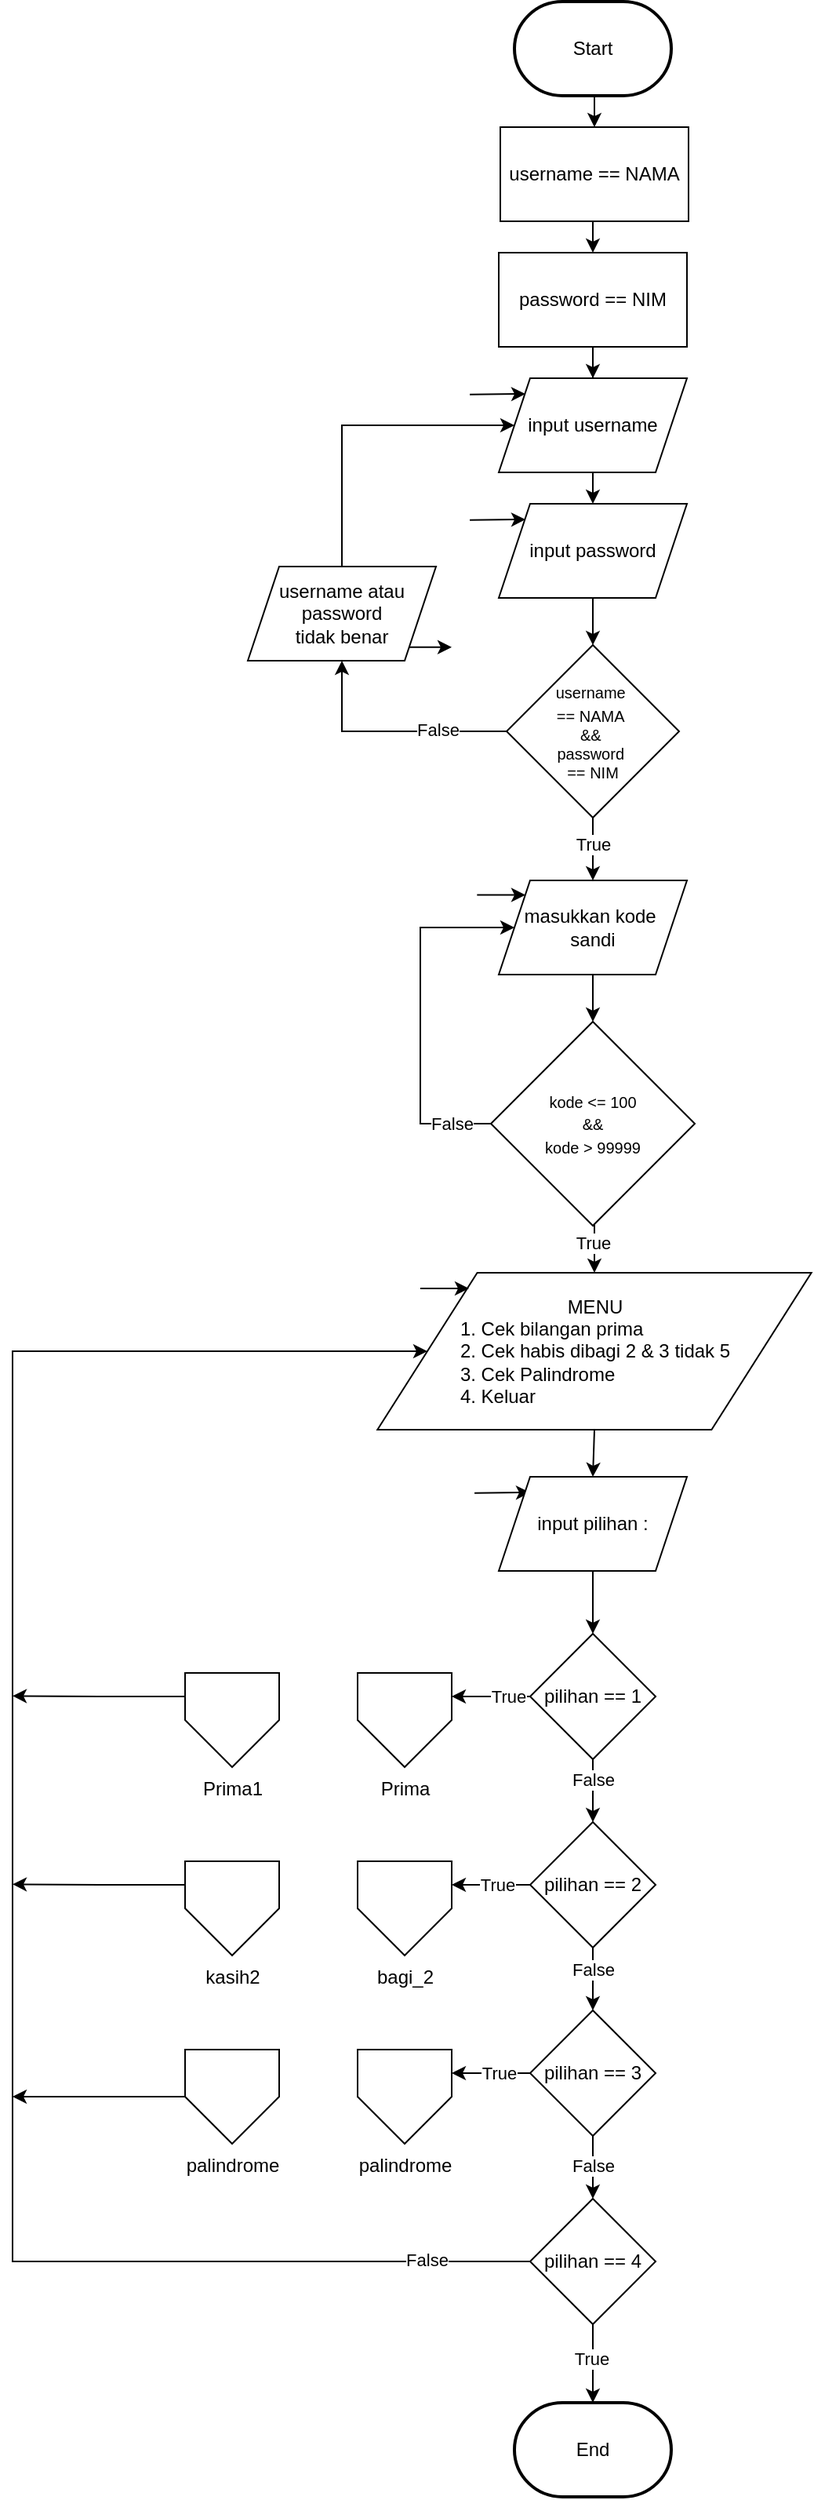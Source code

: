 <mxfile version="26.1.0" pages="4">
  <diagram name="Main" id="cY8B4E4LFyX0teHlb0y6">
    <mxGraphModel dx="3880" dy="811" grid="1" gridSize="10" guides="1" tooltips="1" connect="1" arrows="1" fold="1" page="1" pageScale="1" pageWidth="2000" pageHeight="2000" math="0" shadow="0">
      <root>
        <mxCell id="0" />
        <mxCell id="1" parent="0" />
        <mxCell id="xaEnBVEJQaKItcZt-NJd-5" style="edgeStyle=orthogonalEdgeStyle;rounded=0;orthogonalLoop=1;jettySize=auto;html=1;exitX=0.5;exitY=1;exitDx=0;exitDy=0;exitPerimeter=0;entryX=0.5;entryY=0;entryDx=0;entryDy=0;" parent="1" source="xaEnBVEJQaKItcZt-NJd-1" target="xaEnBVEJQaKItcZt-NJd-3" edge="1">
          <mxGeometry relative="1" as="geometry" />
        </mxCell>
        <mxCell id="xaEnBVEJQaKItcZt-NJd-1" value="Start" style="strokeWidth=2;html=1;shape=mxgraph.flowchart.terminator;whiteSpace=wrap;" parent="1" vertex="1">
          <mxGeometry x="210" y="40" width="100" height="60" as="geometry" />
        </mxCell>
        <mxCell id="xaEnBVEJQaKItcZt-NJd-9" style="edgeStyle=orthogonalEdgeStyle;rounded=0;orthogonalLoop=1;jettySize=auto;html=1;exitX=0.5;exitY=1;exitDx=0;exitDy=0;entryX=0.5;entryY=0;entryDx=0;entryDy=0;" parent="1" source="xaEnBVEJQaKItcZt-NJd-2" target="xaEnBVEJQaKItcZt-NJd-8" edge="1">
          <mxGeometry relative="1" as="geometry" />
        </mxCell>
        <mxCell id="xaEnBVEJQaKItcZt-NJd-2" value="input username" style="shape=parallelogram;perimeter=parallelogramPerimeter;whiteSpace=wrap;html=1;fixedSize=1;" parent="1" vertex="1">
          <mxGeometry x="200" y="280" width="120" height="60" as="geometry" />
        </mxCell>
        <mxCell id="xaEnBVEJQaKItcZt-NJd-6" style="edgeStyle=orthogonalEdgeStyle;rounded=0;orthogonalLoop=1;jettySize=auto;html=1;exitX=0.5;exitY=1;exitDx=0;exitDy=0;entryX=0.5;entryY=0;entryDx=0;entryDy=0;" parent="1" source="xaEnBVEJQaKItcZt-NJd-3" target="xaEnBVEJQaKItcZt-NJd-4" edge="1">
          <mxGeometry relative="1" as="geometry" />
        </mxCell>
        <mxCell id="xaEnBVEJQaKItcZt-NJd-3" value="username == NAMA" style="rounded=0;whiteSpace=wrap;html=1;" parent="1" vertex="1">
          <mxGeometry x="201" y="120" width="120" height="60" as="geometry" />
        </mxCell>
        <mxCell id="xaEnBVEJQaKItcZt-NJd-7" style="edgeStyle=orthogonalEdgeStyle;rounded=0;orthogonalLoop=1;jettySize=auto;html=1;entryX=0.5;entryY=0;entryDx=0;entryDy=0;" parent="1" source="xaEnBVEJQaKItcZt-NJd-4" target="xaEnBVEJQaKItcZt-NJd-2" edge="1">
          <mxGeometry relative="1" as="geometry" />
        </mxCell>
        <mxCell id="xaEnBVEJQaKItcZt-NJd-4" value="&lt;div&gt;password == NIM&lt;/div&gt;" style="rounded=0;whiteSpace=wrap;html=1;" parent="1" vertex="1">
          <mxGeometry x="200" y="200" width="120" height="60" as="geometry" />
        </mxCell>
        <mxCell id="xaEnBVEJQaKItcZt-NJd-15" style="edgeStyle=orthogonalEdgeStyle;rounded=0;orthogonalLoop=1;jettySize=auto;html=1;exitX=0.5;exitY=1;exitDx=0;exitDy=0;entryX=0.5;entryY=0;entryDx=0;entryDy=0;" parent="1" source="xaEnBVEJQaKItcZt-NJd-8" target="xaEnBVEJQaKItcZt-NJd-14" edge="1">
          <mxGeometry relative="1" as="geometry" />
        </mxCell>
        <mxCell id="xaEnBVEJQaKItcZt-NJd-8" value="input password" style="shape=parallelogram;perimeter=parallelogramPerimeter;whiteSpace=wrap;html=1;fixedSize=1;" parent="1" vertex="1">
          <mxGeometry x="200" y="360" width="120" height="60" as="geometry" />
        </mxCell>
        <mxCell id="xaEnBVEJQaKItcZt-NJd-10" value="" style="endArrow=classic;html=1;rounded=0;entryX=0;entryY=0.75;entryDx=0;entryDy=0;" parent="1" edge="1">
          <mxGeometry width="50" height="50" relative="1" as="geometry">
            <mxPoint x="181.54" y="290.36" as="sourcePoint" />
            <mxPoint x="216.995" y="289.996" as="targetPoint" />
          </mxGeometry>
        </mxCell>
        <mxCell id="xaEnBVEJQaKItcZt-NJd-13" value="" style="endArrow=classic;html=1;rounded=0;entryX=0;entryY=0.75;entryDx=0;entryDy=0;" parent="1" edge="1">
          <mxGeometry width="50" height="50" relative="1" as="geometry">
            <mxPoint x="181.54" y="370.36" as="sourcePoint" />
            <mxPoint x="216.995" y="369.996" as="targetPoint" />
          </mxGeometry>
        </mxCell>
        <mxCell id="xaEnBVEJQaKItcZt-NJd-21" style="edgeStyle=orthogonalEdgeStyle;rounded=0;orthogonalLoop=1;jettySize=auto;html=1;exitX=0;exitY=0.5;exitDx=0;exitDy=0;entryX=0.5;entryY=1;entryDx=0;entryDy=0;" parent="1" source="xaEnBVEJQaKItcZt-NJd-14" target="xaEnBVEJQaKItcZt-NJd-17" edge="1">
          <mxGeometry relative="1" as="geometry" />
        </mxCell>
        <mxCell id="xaEnBVEJQaKItcZt-NJd-23" value="False" style="edgeLabel;html=1;align=center;verticalAlign=middle;resizable=0;points=[];" parent="xaEnBVEJQaKItcZt-NJd-21" vertex="1" connectable="0">
          <mxGeometry x="-0.413" y="-1" relative="1" as="geometry">
            <mxPoint as="offset" />
          </mxGeometry>
        </mxCell>
        <mxCell id="xaEnBVEJQaKItcZt-NJd-30" style="edgeStyle=orthogonalEdgeStyle;rounded=0;orthogonalLoop=1;jettySize=auto;html=1;exitX=0.5;exitY=1;exitDx=0;exitDy=0;entryX=0.5;entryY=0;entryDx=0;entryDy=0;" parent="1" source="xaEnBVEJQaKItcZt-NJd-14" target="xaEnBVEJQaKItcZt-NJd-26" edge="1">
          <mxGeometry relative="1" as="geometry" />
        </mxCell>
        <mxCell id="xaEnBVEJQaKItcZt-NJd-32" value="True" style="edgeLabel;html=1;align=center;verticalAlign=middle;resizable=0;points=[];" parent="xaEnBVEJQaKItcZt-NJd-30" vertex="1" connectable="0">
          <mxGeometry x="-0.169" relative="1" as="geometry">
            <mxPoint as="offset" />
          </mxGeometry>
        </mxCell>
        <mxCell id="xaEnBVEJQaKItcZt-NJd-14" value="&lt;font style=&quot;font-size: 10px;&quot;&gt;username&amp;nbsp;&lt;/font&gt;&lt;div&gt;&lt;font style=&quot;font-size: 10px;&quot;&gt;==&amp;nbsp;&lt;/font&gt;&lt;span style=&quot;font-size: 10px; background-color: initial;&quot;&gt;NAMA&amp;nbsp;&lt;/span&gt;&lt;div style=&quot;font-size: 10px;&quot;&gt;&lt;font style=&quot;font-size: 10px;&quot;&gt;&amp;amp;&amp;amp;&amp;nbsp;&lt;/font&gt;&lt;/div&gt;&lt;div style=&quot;font-size: 10px;&quot;&gt;&lt;font style=&quot;font-size: 10px;&quot;&gt;password&amp;nbsp;&lt;/font&gt;&lt;/div&gt;&lt;div style=&quot;font-size: 10px;&quot;&gt;&lt;font style=&quot;font-size: 10px;&quot;&gt;==&amp;nbsp;&lt;/font&gt;&lt;span style=&quot;background-color: initial;&quot;&gt;NIM&lt;/span&gt;&lt;/div&gt;&lt;/div&gt;" style="rhombus;whiteSpace=wrap;html=1;" parent="1" vertex="1">
          <mxGeometry x="205" y="450" width="110" height="110" as="geometry" />
        </mxCell>
        <mxCell id="xaEnBVEJQaKItcZt-NJd-20" style="edgeStyle=orthogonalEdgeStyle;rounded=0;orthogonalLoop=1;jettySize=auto;html=1;exitX=0.5;exitY=0;exitDx=0;exitDy=0;" parent="1" source="xaEnBVEJQaKItcZt-NJd-17" target="xaEnBVEJQaKItcZt-NJd-2" edge="1">
          <mxGeometry relative="1" as="geometry">
            <Array as="points">
              <mxPoint x="100" y="310" />
            </Array>
          </mxGeometry>
        </mxCell>
        <mxCell id="xaEnBVEJQaKItcZt-NJd-22" style="edgeStyle=orthogonalEdgeStyle;rounded=0;orthogonalLoop=1;jettySize=auto;html=1;exitX=1;exitY=1;exitDx=0;exitDy=0;" parent="1" source="xaEnBVEJQaKItcZt-NJd-17" edge="1">
          <mxGeometry relative="1" as="geometry">
            <mxPoint x="170" y="451.333" as="targetPoint" />
          </mxGeometry>
        </mxCell>
        <mxCell id="xaEnBVEJQaKItcZt-NJd-17" value="username atau&lt;div&gt;password&lt;/div&gt;&lt;div&gt;tidak benar&lt;/div&gt;" style="shape=parallelogram;perimeter=parallelogramPerimeter;whiteSpace=wrap;html=1;fixedSize=1;" parent="1" vertex="1">
          <mxGeometry x="40" y="400" width="120" height="60" as="geometry" />
        </mxCell>
        <mxCell id="xaEnBVEJQaKItcZt-NJd-31" style="edgeStyle=orthogonalEdgeStyle;rounded=0;orthogonalLoop=1;jettySize=auto;html=1;exitX=0.5;exitY=1;exitDx=0;exitDy=0;entryX=0.5;entryY=0;entryDx=0;entryDy=0;" parent="1" source="xaEnBVEJQaKItcZt-NJd-26" target="xaEnBVEJQaKItcZt-NJd-28" edge="1">
          <mxGeometry relative="1" as="geometry" />
        </mxCell>
        <mxCell id="xaEnBVEJQaKItcZt-NJd-26" value="masukkan kode&amp;nbsp;&lt;div&gt;sandi&lt;/div&gt;" style="shape=parallelogram;perimeter=parallelogramPerimeter;whiteSpace=wrap;html=1;fixedSize=1;" parent="1" vertex="1">
          <mxGeometry x="200" y="600" width="120" height="60" as="geometry" />
        </mxCell>
        <mxCell id="xaEnBVEJQaKItcZt-NJd-36" style="edgeStyle=orthogonalEdgeStyle;rounded=0;orthogonalLoop=1;jettySize=auto;html=1;exitX=0;exitY=0.5;exitDx=0;exitDy=0;entryX=0;entryY=0.5;entryDx=0;entryDy=0;" parent="1" source="xaEnBVEJQaKItcZt-NJd-28" target="xaEnBVEJQaKItcZt-NJd-26" edge="1">
          <mxGeometry relative="1" as="geometry">
            <Array as="points">
              <mxPoint x="150" y="755" />
              <mxPoint x="150" y="630" />
            </Array>
          </mxGeometry>
        </mxCell>
        <mxCell id="xaEnBVEJQaKItcZt-NJd-37" value="False" style="edgeLabel;html=1;align=center;verticalAlign=middle;resizable=0;points=[];" parent="xaEnBVEJQaKItcZt-NJd-36" vertex="1" connectable="0">
          <mxGeometry x="-0.85" relative="1" as="geometry">
            <mxPoint x="-8" as="offset" />
          </mxGeometry>
        </mxCell>
        <mxCell id="xaEnBVEJQaKItcZt-NJd-41" style="edgeStyle=orthogonalEdgeStyle;rounded=0;orthogonalLoop=1;jettySize=auto;html=1;exitX=0.5;exitY=1;exitDx=0;exitDy=0;entryX=0.5;entryY=0;entryDx=0;entryDy=0;" parent="1" source="xaEnBVEJQaKItcZt-NJd-28" target="xaEnBVEJQaKItcZt-NJd-40" edge="1">
          <mxGeometry relative="1" as="geometry" />
        </mxCell>
        <mxCell id="mF11bpuzt6TQowzWKevo-1" value="True" style="edgeLabel;html=1;align=center;verticalAlign=middle;resizable=0;points=[];" parent="xaEnBVEJQaKItcZt-NJd-41" vertex="1" connectable="0">
          <mxGeometry x="-0.108" y="-1" relative="1" as="geometry">
            <mxPoint y="-2" as="offset" />
          </mxGeometry>
        </mxCell>
        <mxCell id="xaEnBVEJQaKItcZt-NJd-28" value="&lt;span style=&quot;font-size: 10px;&quot;&gt;kode &amp;lt;= 100&lt;/span&gt;&lt;div&gt;&lt;span style=&quot;font-size: 10px;&quot;&gt;&amp;amp;&amp;amp;&lt;/span&gt;&lt;/div&gt;&lt;div&gt;&lt;span style=&quot;font-size: 10px;&quot;&gt;kode &amp;gt; 99999&lt;/span&gt;&lt;/div&gt;" style="rhombus;whiteSpace=wrap;html=1;" parent="1" vertex="1">
          <mxGeometry x="195" y="690" width="130" height="130" as="geometry" />
        </mxCell>
        <mxCell id="xaEnBVEJQaKItcZt-NJd-34" style="edgeStyle=orthogonalEdgeStyle;rounded=0;orthogonalLoop=1;jettySize=auto;html=1;exitX=1;exitY=1;exitDx=0;exitDy=0;entryX=0.032;entryY=0.829;entryDx=0;entryDy=0;entryPerimeter=0;" parent="1" edge="1">
          <mxGeometry relative="1" as="geometry">
            <mxPoint x="217.0" y="609" as="targetPoint" />
            <mxPoint x="186.16" y="609.26" as="sourcePoint" />
          </mxGeometry>
        </mxCell>
        <mxCell id="xaEnBVEJQaKItcZt-NJd-46" style="edgeStyle=orthogonalEdgeStyle;rounded=0;orthogonalLoop=1;jettySize=auto;html=1;exitX=0.5;exitY=1;exitDx=0;exitDy=0;entryX=0.5;entryY=0;entryDx=0;entryDy=0;" parent="1" source="xaEnBVEJQaKItcZt-NJd-40" target="xaEnBVEJQaKItcZt-NJd-44" edge="1">
          <mxGeometry relative="1" as="geometry" />
        </mxCell>
        <mxCell id="xaEnBVEJQaKItcZt-NJd-40" value="&lt;div&gt;&lt;span style=&quot;background-color: initial;&quot;&gt;MENU&lt;/span&gt;&lt;/div&gt;&lt;div style=&quot;text-align: left;&quot;&gt;1. Cek bilangan prima&lt;/div&gt;&lt;div style=&quot;text-align: left;&quot;&gt;2. Cek habis dibagi 2 &amp;amp; 3 tidak 5&lt;/div&gt;&lt;div style=&quot;text-align: left;&quot;&gt;3. Cek Palindrome&lt;/div&gt;&lt;div style=&quot;text-align: left;&quot;&gt;4. Keluar&lt;/div&gt;" style="shape=parallelogram;html=1;strokeWidth=1;perimeter=parallelogramPerimeter;whiteSpace=wrap;rounded=1;arcSize=0;size=0.23;" parent="1" vertex="1">
          <mxGeometry x="122.66" y="850" width="276.67" height="100" as="geometry" />
        </mxCell>
        <mxCell id="xaEnBVEJQaKItcZt-NJd-42" style="edgeStyle=orthogonalEdgeStyle;rounded=0;orthogonalLoop=1;jettySize=auto;html=1;exitX=1;exitY=1;exitDx=0;exitDy=0;entryX=0.032;entryY=0.829;entryDx=0;entryDy=0;entryPerimeter=0;" parent="1" edge="1">
          <mxGeometry relative="1" as="geometry">
            <mxPoint x="181" y="860" as="targetPoint" />
            <mxPoint x="150" y="860" as="sourcePoint" />
          </mxGeometry>
        </mxCell>
        <mxCell id="xaEnBVEJQaKItcZt-NJd-43" value="" style="endArrow=classic;html=1;rounded=0;entryX=0;entryY=0.75;entryDx=0;entryDy=0;" parent="1" edge="1">
          <mxGeometry width="50" height="50" relative="1" as="geometry">
            <mxPoint x="184.54" y="990.36" as="sourcePoint" />
            <mxPoint x="219.995" y="989.996" as="targetPoint" />
          </mxGeometry>
        </mxCell>
        <mxCell id="xaEnBVEJQaKItcZt-NJd-48" style="edgeStyle=orthogonalEdgeStyle;rounded=0;orthogonalLoop=1;jettySize=auto;html=1;exitX=0.5;exitY=1;exitDx=0;exitDy=0;entryX=0.5;entryY=0;entryDx=0;entryDy=0;" parent="1" source="xaEnBVEJQaKItcZt-NJd-44" target="xaEnBVEJQaKItcZt-NJd-47" edge="1">
          <mxGeometry relative="1" as="geometry" />
        </mxCell>
        <mxCell id="xaEnBVEJQaKItcZt-NJd-44" value="input pilihan :" style="shape=parallelogram;perimeter=parallelogramPerimeter;whiteSpace=wrap;html=1;fixedSize=1;" parent="1" vertex="1">
          <mxGeometry x="200" y="980" width="120" height="60" as="geometry" />
        </mxCell>
        <mxCell id="xaEnBVEJQaKItcZt-NJd-50" style="edgeStyle=orthogonalEdgeStyle;rounded=0;orthogonalLoop=1;jettySize=auto;html=1;exitX=0.5;exitY=1;exitDx=0;exitDy=0;entryX=0.5;entryY=0;entryDx=0;entryDy=0;" parent="1" source="xaEnBVEJQaKItcZt-NJd-47" target="xaEnBVEJQaKItcZt-NJd-49" edge="1">
          <mxGeometry relative="1" as="geometry" />
        </mxCell>
        <mxCell id="xaEnBVEJQaKItcZt-NJd-57" value="False" style="edgeLabel;html=1;align=center;verticalAlign=middle;resizable=0;points=[];" parent="xaEnBVEJQaKItcZt-NJd-50" vertex="1" connectable="0">
          <mxGeometry x="-0.357" relative="1" as="geometry">
            <mxPoint as="offset" />
          </mxGeometry>
        </mxCell>
        <mxCell id="xaEnBVEJQaKItcZt-NJd-64" style="edgeStyle=orthogonalEdgeStyle;rounded=0;orthogonalLoop=1;jettySize=auto;html=1;exitX=0;exitY=0.5;exitDx=0;exitDy=0;entryX=1;entryY=0.25;entryDx=0;entryDy=0;" parent="1" source="xaEnBVEJQaKItcZt-NJd-47" target="xaEnBVEJQaKItcZt-NJd-63" edge="1">
          <mxGeometry relative="1" as="geometry" />
        </mxCell>
        <mxCell id="xaEnBVEJQaKItcZt-NJd-74" value="True" style="edgeLabel;html=1;align=center;verticalAlign=middle;resizable=0;points=[];" parent="xaEnBVEJQaKItcZt-NJd-64" vertex="1" connectable="0">
          <mxGeometry x="-0.419" relative="1" as="geometry">
            <mxPoint as="offset" />
          </mxGeometry>
        </mxCell>
        <mxCell id="xaEnBVEJQaKItcZt-NJd-47" value="pilihan == 1" style="rhombus;whiteSpace=wrap;html=1;" parent="1" vertex="1">
          <mxGeometry x="220" y="1080" width="80" height="80" as="geometry" />
        </mxCell>
        <mxCell id="xaEnBVEJQaKItcZt-NJd-52" style="edgeStyle=orthogonalEdgeStyle;rounded=0;orthogonalLoop=1;jettySize=auto;html=1;exitX=0.5;exitY=1;exitDx=0;exitDy=0;entryX=0.5;entryY=0;entryDx=0;entryDy=0;" parent="1" source="xaEnBVEJQaKItcZt-NJd-49" target="xaEnBVEJQaKItcZt-NJd-51" edge="1">
          <mxGeometry relative="1" as="geometry" />
        </mxCell>
        <mxCell id="xaEnBVEJQaKItcZt-NJd-58" value="False" style="edgeLabel;html=1;align=center;verticalAlign=middle;resizable=0;points=[];" parent="xaEnBVEJQaKItcZt-NJd-52" vertex="1" connectable="0">
          <mxGeometry x="-0.288" relative="1" as="geometry">
            <mxPoint as="offset" />
          </mxGeometry>
        </mxCell>
        <mxCell id="xaEnBVEJQaKItcZt-NJd-66" style="edgeStyle=orthogonalEdgeStyle;rounded=0;orthogonalLoop=1;jettySize=auto;html=1;exitX=0;exitY=0.5;exitDx=0;exitDy=0;entryX=1;entryY=0.25;entryDx=0;entryDy=0;" parent="1" source="xaEnBVEJQaKItcZt-NJd-49" target="xaEnBVEJQaKItcZt-NJd-65" edge="1">
          <mxGeometry relative="1" as="geometry" />
        </mxCell>
        <mxCell id="xaEnBVEJQaKItcZt-NJd-75" value="True" style="edgeLabel;html=1;align=center;verticalAlign=middle;resizable=0;points=[];" parent="xaEnBVEJQaKItcZt-NJd-66" vertex="1" connectable="0">
          <mxGeometry x="-0.16" relative="1" as="geometry">
            <mxPoint as="offset" />
          </mxGeometry>
        </mxCell>
        <mxCell id="xaEnBVEJQaKItcZt-NJd-49" value="pilihan == 2" style="rhombus;whiteSpace=wrap;html=1;" parent="1" vertex="1">
          <mxGeometry x="220" y="1200" width="80" height="80" as="geometry" />
        </mxCell>
        <mxCell id="xaEnBVEJQaKItcZt-NJd-54" style="edgeStyle=orthogonalEdgeStyle;rounded=0;orthogonalLoop=1;jettySize=auto;html=1;exitX=0.5;exitY=1;exitDx=0;exitDy=0;entryX=0.5;entryY=0;entryDx=0;entryDy=0;" parent="1" source="xaEnBVEJQaKItcZt-NJd-51" target="xaEnBVEJQaKItcZt-NJd-53" edge="1">
          <mxGeometry relative="1" as="geometry" />
        </mxCell>
        <mxCell id="xaEnBVEJQaKItcZt-NJd-59" value="False" style="edgeLabel;html=1;align=center;verticalAlign=middle;resizable=0;points=[];" parent="xaEnBVEJQaKItcZt-NJd-54" vertex="1" connectable="0">
          <mxGeometry x="-0.059" relative="1" as="geometry">
            <mxPoint as="offset" />
          </mxGeometry>
        </mxCell>
        <mxCell id="xaEnBVEJQaKItcZt-NJd-68" style="edgeStyle=orthogonalEdgeStyle;rounded=0;orthogonalLoop=1;jettySize=auto;html=1;exitX=0;exitY=0.5;exitDx=0;exitDy=0;entryX=1;entryY=0.25;entryDx=0;entryDy=0;" parent="1" source="xaEnBVEJQaKItcZt-NJd-51" target="xaEnBVEJQaKItcZt-NJd-67" edge="1">
          <mxGeometry relative="1" as="geometry" />
        </mxCell>
        <mxCell id="xaEnBVEJQaKItcZt-NJd-76" value="True" style="edgeLabel;html=1;align=center;verticalAlign=middle;resizable=0;points=[];" parent="xaEnBVEJQaKItcZt-NJd-68" vertex="1" connectable="0">
          <mxGeometry x="0.193" y="2" relative="1" as="geometry">
            <mxPoint x="10" y="-2" as="offset" />
          </mxGeometry>
        </mxCell>
        <mxCell id="xaEnBVEJQaKItcZt-NJd-51" value="pilihan == 3" style="rhombus;whiteSpace=wrap;html=1;" parent="1" vertex="1">
          <mxGeometry x="219.99" y="1320" width="80" height="80" as="geometry" />
        </mxCell>
        <mxCell id="xaEnBVEJQaKItcZt-NJd-61" style="edgeStyle=orthogonalEdgeStyle;rounded=0;orthogonalLoop=1;jettySize=auto;html=1;exitX=0;exitY=0.5;exitDx=0;exitDy=0;entryX=0;entryY=0.5;entryDx=0;entryDy=0;" parent="1" source="xaEnBVEJQaKItcZt-NJd-53" target="xaEnBVEJQaKItcZt-NJd-40" edge="1">
          <mxGeometry relative="1" as="geometry">
            <Array as="points">
              <mxPoint x="-110" y="1480" />
              <mxPoint x="-110" y="900" />
            </Array>
          </mxGeometry>
        </mxCell>
        <mxCell id="xaEnBVEJQaKItcZt-NJd-73" value="False" style="edgeLabel;html=1;align=center;verticalAlign=middle;resizable=0;points=[];" parent="xaEnBVEJQaKItcZt-NJd-61" vertex="1" connectable="0">
          <mxGeometry x="-0.888" y="-1" relative="1" as="geometry">
            <mxPoint as="offset" />
          </mxGeometry>
        </mxCell>
        <mxCell id="xaEnBVEJQaKItcZt-NJd-53" value="pilihan == 4" style="rhombus;whiteSpace=wrap;html=1;" parent="1" vertex="1">
          <mxGeometry x="219.99" y="1440" width="80" height="80" as="geometry" />
        </mxCell>
        <mxCell id="xaEnBVEJQaKItcZt-NJd-55" value="End" style="strokeWidth=2;html=1;shape=mxgraph.flowchart.terminator;whiteSpace=wrap;" parent="1" vertex="1">
          <mxGeometry x="209.99" y="1570" width="100" height="60" as="geometry" />
        </mxCell>
        <mxCell id="xaEnBVEJQaKItcZt-NJd-56" style="edgeStyle=orthogonalEdgeStyle;rounded=0;orthogonalLoop=1;jettySize=auto;html=1;exitX=0.5;exitY=1;exitDx=0;exitDy=0;entryX=0.5;entryY=0;entryDx=0;entryDy=0;entryPerimeter=0;" parent="1" source="xaEnBVEJQaKItcZt-NJd-53" target="xaEnBVEJQaKItcZt-NJd-55" edge="1">
          <mxGeometry relative="1" as="geometry" />
        </mxCell>
        <mxCell id="xaEnBVEJQaKItcZt-NJd-60" value="True" style="edgeLabel;html=1;align=center;verticalAlign=middle;resizable=0;points=[];" parent="xaEnBVEJQaKItcZt-NJd-56" vertex="1" connectable="0">
          <mxGeometry x="-0.127" y="-1" relative="1" as="geometry">
            <mxPoint as="offset" />
          </mxGeometry>
        </mxCell>
        <mxCell id="xaEnBVEJQaKItcZt-NJd-63" value="Prima" style="verticalLabelPosition=bottom;verticalAlign=top;html=1;shape=offPageConnector;rounded=0;size=0.5;" parent="1" vertex="1">
          <mxGeometry x="110" y="1105" width="60" height="60" as="geometry" />
        </mxCell>
        <mxCell id="xaEnBVEJQaKItcZt-NJd-65" value="bagi_2" style="verticalLabelPosition=bottom;verticalAlign=top;html=1;shape=offPageConnector;rounded=0;size=0.5;" parent="1" vertex="1">
          <mxGeometry x="110" y="1225" width="60" height="60" as="geometry" />
        </mxCell>
        <mxCell id="xaEnBVEJQaKItcZt-NJd-67" value="palindrome" style="verticalLabelPosition=bottom;verticalAlign=top;html=1;shape=offPageConnector;rounded=0;size=0.5;" parent="1" vertex="1">
          <mxGeometry x="110" y="1345" width="60" height="60" as="geometry" />
        </mxCell>
        <mxCell id="_7mjdRbht0BbXIiWvT-_-3" style="edgeStyle=orthogonalEdgeStyle;rounded=0;orthogonalLoop=1;jettySize=auto;html=1;exitX=0;exitY=0.25;exitDx=0;exitDy=0;" parent="1" source="_7mjdRbht0BbXIiWvT-_-1" edge="1">
          <mxGeometry relative="1" as="geometry">
            <mxPoint x="-110" y="1119.667" as="targetPoint" />
          </mxGeometry>
        </mxCell>
        <mxCell id="_7mjdRbht0BbXIiWvT-_-1" value="Prima1" style="verticalLabelPosition=bottom;verticalAlign=top;html=1;shape=offPageConnector;rounded=0;size=0.5;" parent="1" vertex="1">
          <mxGeometry y="1105" width="60" height="60" as="geometry" />
        </mxCell>
        <mxCell id="8C3uCuiGjaukJpBMnMjA-3" style="edgeStyle=orthogonalEdgeStyle;rounded=0;orthogonalLoop=1;jettySize=auto;html=1;exitX=0;exitY=0.25;exitDx=0;exitDy=0;" parent="1" source="8C3uCuiGjaukJpBMnMjA-1" edge="1">
          <mxGeometry relative="1" as="geometry">
            <mxPoint x="-110" y="1239.667" as="targetPoint" />
          </mxGeometry>
        </mxCell>
        <mxCell id="8C3uCuiGjaukJpBMnMjA-1" value="kasih2" style="verticalLabelPosition=bottom;verticalAlign=top;html=1;shape=offPageConnector;rounded=0;size=0.5;" parent="1" vertex="1">
          <mxGeometry y="1225" width="60" height="60" as="geometry" />
        </mxCell>
        <mxCell id="igYS8ulM6iUbrLNWJ8sM-2" style="edgeStyle=orthogonalEdgeStyle;rounded=0;orthogonalLoop=1;jettySize=auto;html=1;" edge="1" parent="1" source="igYS8ulM6iUbrLNWJ8sM-1">
          <mxGeometry relative="1" as="geometry">
            <mxPoint x="-110" y="1375" as="targetPoint" />
          </mxGeometry>
        </mxCell>
        <mxCell id="igYS8ulM6iUbrLNWJ8sM-1" value="&lt;div&gt;palindrome&lt;/div&gt;" style="verticalLabelPosition=bottom;verticalAlign=top;html=1;shape=offPageConnector;rounded=0;size=0.5;" vertex="1" parent="1">
          <mxGeometry y="1345" width="60" height="60" as="geometry" />
        </mxCell>
      </root>
    </mxGraphModel>
  </diagram>
  <diagram id="sSggGVIFE-e4cgwpoFDY" name="Prima">
    <mxGraphModel dx="1290" dy="717" grid="1" gridSize="10" guides="1" tooltips="1" connect="1" arrows="1" fold="1" page="1" pageScale="1" pageWidth="2000" pageHeight="2000" math="0" shadow="0">
      <root>
        <mxCell id="0" />
        <mxCell id="1" parent="0" />
        <mxCell id="42NIUNG-gnG2jZbwPPLs-2" style="edgeStyle=orthogonalEdgeStyle;rounded=0;orthogonalLoop=1;jettySize=auto;html=1;exitX=0.5;exitY=1;exitDx=0;exitDy=0;" parent="1" source="WwZ2N3oaAwPVtOCbzqsf-1" target="42NIUNG-gnG2jZbwPPLs-1" edge="1">
          <mxGeometry relative="1" as="geometry" />
        </mxCell>
        <mxCell id="WwZ2N3oaAwPVtOCbzqsf-1" value="Prima" style="verticalLabelPosition=bottom;verticalAlign=top;html=1;shape=offPageConnector;rounded=0;size=0.5;" parent="1" vertex="1">
          <mxGeometry x="210" y="40" width="60" height="60" as="geometry" />
        </mxCell>
        <mxCell id="42NIUNG-gnG2jZbwPPLs-5" style="edgeStyle=orthogonalEdgeStyle;rounded=0;orthogonalLoop=1;jettySize=auto;html=1;exitX=0.5;exitY=1;exitDx=0;exitDy=0;exitPerimeter=0;entryX=0.5;entryY=0;entryDx=0;entryDy=0;" parent="1" source="42NIUNG-gnG2jZbwPPLs-1" target="42NIUNG-gnG2jZbwPPLs-4" edge="1">
          <mxGeometry relative="1" as="geometry" />
        </mxCell>
        <mxCell id="42NIUNG-gnG2jZbwPPLs-1" value="start" style="strokeWidth=2;html=1;shape=mxgraph.flowchart.terminator;whiteSpace=wrap;" parent="1" vertex="1">
          <mxGeometry x="190" y="150" width="100" height="60" as="geometry" />
        </mxCell>
        <mxCell id="42NIUNG-gnG2jZbwPPLs-12" style="edgeStyle=orthogonalEdgeStyle;rounded=0;orthogonalLoop=1;jettySize=auto;html=1;exitX=0;exitY=0.5;exitDx=0;exitDy=0;entryX=0.5;entryY=0;entryDx=0;entryDy=0;" parent="1" source="42NIUNG-gnG2jZbwPPLs-4" target="42NIUNG-gnG2jZbwPPLs-11" edge="1">
          <mxGeometry relative="1" as="geometry" />
        </mxCell>
        <mxCell id="42NIUNG-gnG2jZbwPPLs-13" value="False" style="edgeLabel;html=1;align=center;verticalAlign=middle;resizable=0;points=[];" parent="42NIUNG-gnG2jZbwPPLs-12" vertex="1" connectable="0">
          <mxGeometry x="-0.795" relative="1" as="geometry">
            <mxPoint as="offset" />
          </mxGeometry>
        </mxCell>
        <mxCell id="42NIUNG-gnG2jZbwPPLs-15" style="edgeStyle=orthogonalEdgeStyle;rounded=0;orthogonalLoop=1;jettySize=auto;html=1;exitX=0.5;exitY=1;exitDx=0;exitDy=0;entryX=0.5;entryY=0;entryDx=0;entryDy=0;" parent="1" source="42NIUNG-gnG2jZbwPPLs-4" target="42NIUNG-gnG2jZbwPPLs-6" edge="1">
          <mxGeometry relative="1" as="geometry" />
        </mxCell>
        <mxCell id="42NIUNG-gnG2jZbwPPLs-16" value="True" style="edgeLabel;html=1;align=center;verticalAlign=middle;resizable=0;points=[];" parent="42NIUNG-gnG2jZbwPPLs-15" vertex="1" connectable="0">
          <mxGeometry x="-0.151" relative="1" as="geometry">
            <mxPoint as="offset" />
          </mxGeometry>
        </mxCell>
        <mxCell id="42NIUNG-gnG2jZbwPPLs-4" value="kode &amp;lt; 2" style="rhombus;whiteSpace=wrap;html=1;" parent="1" vertex="1">
          <mxGeometry x="200" y="240" width="80" height="80" as="geometry" />
        </mxCell>
        <mxCell id="42NIUNG-gnG2jZbwPPLs-9" style="edgeStyle=orthogonalEdgeStyle;rounded=0;orthogonalLoop=1;jettySize=auto;html=1;exitX=0.5;exitY=1;exitDx=0;exitDy=0;entryX=0.5;entryY=0;entryDx=0;entryDy=0;" parent="1" source="42NIUNG-gnG2jZbwPPLs-6" target="42NIUNG-gnG2jZbwPPLs-8" edge="1">
          <mxGeometry relative="1" as="geometry" />
        </mxCell>
        <mxCell id="42NIUNG-gnG2jZbwPPLs-6" value="i = 2" style="rounded=0;whiteSpace=wrap;html=1;" parent="1" vertex="1">
          <mxGeometry x="180" y="360" width="120" height="60" as="geometry" />
        </mxCell>
        <mxCell id="42NIUNG-gnG2jZbwPPLs-17" style="edgeStyle=orthogonalEdgeStyle;rounded=0;orthogonalLoop=1;jettySize=auto;html=1;exitX=0.5;exitY=1;exitDx=0;exitDy=0;entryX=0.5;entryY=0;entryDx=0;entryDy=0;" parent="1" source="42NIUNG-gnG2jZbwPPLs-8" target="42NIUNG-gnG2jZbwPPLs-10" edge="1">
          <mxGeometry relative="1" as="geometry" />
        </mxCell>
        <mxCell id="42NIUNG-gnG2jZbwPPLs-18" value="True" style="edgeLabel;html=1;align=center;verticalAlign=middle;resizable=0;points=[];" parent="42NIUNG-gnG2jZbwPPLs-17" vertex="1" connectable="0">
          <mxGeometry x="-0.202" y="-1" relative="1" as="geometry">
            <mxPoint as="offset" />
          </mxGeometry>
        </mxCell>
        <mxCell id="42NIUNG-gnG2jZbwPPLs-32" style="edgeStyle=orthogonalEdgeStyle;rounded=0;orthogonalLoop=1;jettySize=auto;html=1;exitX=1;exitY=0.5;exitDx=0;exitDy=0;entryX=0.5;entryY=0;entryDx=0;entryDy=0;" parent="1" source="42NIUNG-gnG2jZbwPPLs-8" target="42NIUNG-gnG2jZbwPPLs-29" edge="1">
          <mxGeometry relative="1" as="geometry">
            <Array as="points">
              <mxPoint x="320" y="500" />
              <mxPoint x="320" y="780" />
              <mxPoint x="240" y="780" />
            </Array>
          </mxGeometry>
        </mxCell>
        <mxCell id="42NIUNG-gnG2jZbwPPLs-8" value="i * i &amp;lt;= kode" style="rhombus;whiteSpace=wrap;html=1;" parent="1" vertex="1">
          <mxGeometry x="200" y="460" width="80" height="80" as="geometry" />
        </mxCell>
        <mxCell id="42NIUNG-gnG2jZbwPPLs-19" style="edgeStyle=orthogonalEdgeStyle;rounded=0;orthogonalLoop=1;jettySize=auto;html=1;exitX=0;exitY=0.5;exitDx=0;exitDy=0;entryX=1;entryY=0.5;entryDx=0;entryDy=0;" parent="1" source="42NIUNG-gnG2jZbwPPLs-10" target="42NIUNG-gnG2jZbwPPLs-11" edge="1">
          <mxGeometry relative="1" as="geometry" />
        </mxCell>
        <mxCell id="42NIUNG-gnG2jZbwPPLs-21" value="True" style="edgeLabel;html=1;align=center;verticalAlign=middle;resizable=0;points=[];" parent="42NIUNG-gnG2jZbwPPLs-19" vertex="1" connectable="0">
          <mxGeometry x="-0.312" y="2" relative="1" as="geometry">
            <mxPoint x="3" y="2" as="offset" />
          </mxGeometry>
        </mxCell>
        <mxCell id="42NIUNG-gnG2jZbwPPLs-25" style="edgeStyle=orthogonalEdgeStyle;rounded=0;orthogonalLoop=1;jettySize=auto;html=1;exitX=0.5;exitY=1;exitDx=0;exitDy=0;entryX=0.5;entryY=0;entryDx=0;entryDy=0;" parent="1" source="42NIUNG-gnG2jZbwPPLs-10" target="42NIUNG-gnG2jZbwPPLs-24" edge="1">
          <mxGeometry relative="1" as="geometry" />
        </mxCell>
        <mxCell id="42NIUNG-gnG2jZbwPPLs-27" value="False" style="edgeLabel;html=1;align=center;verticalAlign=middle;resizable=0;points=[];" parent="42NIUNG-gnG2jZbwPPLs-25" vertex="1" connectable="0">
          <mxGeometry x="-0.511" relative="1" as="geometry">
            <mxPoint y="4" as="offset" />
          </mxGeometry>
        </mxCell>
        <mxCell id="42NIUNG-gnG2jZbwPPLs-10" value="kode % i&lt;div&gt;== 0&lt;/div&gt;" style="rhombus;whiteSpace=wrap;html=1;" parent="1" vertex="1">
          <mxGeometry x="200" y="580" width="80" height="80" as="geometry" />
        </mxCell>
        <mxCell id="42NIUNG-gnG2jZbwPPLs-20" style="edgeStyle=orthogonalEdgeStyle;rounded=0;orthogonalLoop=1;jettySize=auto;html=1;exitX=1;exitY=1;exitDx=0;exitDy=0;" parent="1" source="42NIUNG-gnG2jZbwPPLs-11" edge="1">
          <mxGeometry relative="1" as="geometry">
            <mxPoint x="180" y="641.566" as="targetPoint" />
          </mxGeometry>
        </mxCell>
        <mxCell id="42NIUNG-gnG2jZbwPPLs-35" style="edgeStyle=orthogonalEdgeStyle;rounded=0;orthogonalLoop=1;jettySize=auto;html=1;exitX=0.5;exitY=1;exitDx=0;exitDy=0;" parent="1" source="42NIUNG-gnG2jZbwPPLs-11" target="42NIUNG-gnG2jZbwPPLs-36" edge="1">
          <mxGeometry relative="1" as="geometry">
            <mxPoint x="220" y="900" as="targetPoint" />
            <Array as="points">
              <mxPoint x="110" y="900" />
            </Array>
          </mxGeometry>
        </mxCell>
        <mxCell id="42NIUNG-gnG2jZbwPPLs-11" value="kode sandi&amp;nbsp;&lt;div&gt;bukan&amp;nbsp;&lt;span style=&quot;background-color: initial;&quot;&gt;bilangan&amp;nbsp;&lt;/span&gt;&lt;div&gt;&lt;div&gt;prima&lt;/div&gt;&lt;/div&gt;&lt;/div&gt;" style="shape=parallelogram;perimeter=parallelogramPerimeter;whiteSpace=wrap;html=1;fixedSize=1;" parent="1" vertex="1">
          <mxGeometry x="50" y="590" width="120" height="60" as="geometry" />
        </mxCell>
        <mxCell id="42NIUNG-gnG2jZbwPPLs-24" value="i = i + 1" style="rounded=0;whiteSpace=wrap;html=1;" parent="1" vertex="1">
          <mxGeometry x="180" y="700" width="120" height="60" as="geometry" />
        </mxCell>
        <mxCell id="B5oiaDZrM7bBwMxMekHw-1" style="edgeStyle=orthogonalEdgeStyle;rounded=0;orthogonalLoop=1;jettySize=auto;html=1;exitX=1;exitY=1;exitDx=0;exitDy=0;" parent="1" source="42NIUNG-gnG2jZbwPPLs-29" edge="1">
          <mxGeometry relative="1" as="geometry">
            <mxPoint x="310.0" y="851.548" as="targetPoint" />
          </mxGeometry>
        </mxCell>
        <mxCell id="42NIUNG-gnG2jZbwPPLs-29" value="kode sandi adalah&lt;div&gt;&lt;span style=&quot;background-color: initial;&quot;&gt;bilangan&amp;nbsp;&lt;/span&gt;&lt;span style=&quot;background-color: initial;&quot;&gt;prima&lt;/span&gt;&lt;/div&gt;" style="shape=parallelogram;perimeter=parallelogramPerimeter;whiteSpace=wrap;html=1;fixedSize=1;" parent="1" vertex="1">
          <mxGeometry x="170" y="800" width="130" height="60" as="geometry" />
        </mxCell>
        <mxCell id="42NIUNG-gnG2jZbwPPLs-34" style="edgeStyle=orthogonalEdgeStyle;rounded=0;orthogonalLoop=1;jettySize=auto;html=1;exitDx=0;exitDy=0;entryX=0.5;entryY=0;entryDx=0;entryDy=0;" parent="1" source="42NIUNG-gnG2jZbwPPLs-36" target="1yD4rKNltGXUgU-u_p8d-1" edge="1">
          <mxGeometry relative="1" as="geometry">
            <mxPoint x="235" y="930" as="targetPoint" />
            <Array as="points" />
          </mxGeometry>
        </mxCell>
        <mxCell id="42NIUNG-gnG2jZbwPPLs-38" value="" style="edgeStyle=orthogonalEdgeStyle;rounded=0;orthogonalLoop=1;jettySize=auto;html=1;exitX=0.5;exitY=1;exitDx=0;exitDy=0;entryDx=0;entryDy=0;entryPerimeter=0;" parent="1" source="42NIUNG-gnG2jZbwPPLs-29" target="42NIUNG-gnG2jZbwPPLs-36" edge="1">
          <mxGeometry relative="1" as="geometry">
            <mxPoint x="240" y="870" as="sourcePoint" />
            <mxPoint x="240" y="930" as="targetPoint" />
          </mxGeometry>
        </mxCell>
        <mxCell id="42NIUNG-gnG2jZbwPPLs-36" value="" style="shape=waypoint;sketch=0;size=6;pointerEvents=1;points=[];fillColor=none;resizable=0;rotatable=0;perimeter=centerPerimeter;snapToPoint=1;" parent="1" vertex="1">
          <mxGeometry x="225" y="890" width="20" height="20" as="geometry" />
        </mxCell>
        <mxCell id="42NIUNG-gnG2jZbwPPLs-40" style="edgeStyle=orthogonalEdgeStyle;rounded=0;orthogonalLoop=1;jettySize=auto;html=1;exitX=1;exitY=0.5;exitDx=0;exitDy=0;entryX=0.775;entryY=0.717;entryDx=0;entryDy=0;entryPerimeter=0;" parent="1" source="42NIUNG-gnG2jZbwPPLs-24" target="42NIUNG-gnG2jZbwPPLs-8" edge="1">
          <mxGeometry relative="1" as="geometry">
            <Array as="points">
              <mxPoint x="310" y="730" />
              <mxPoint x="310" y="517" />
            </Array>
          </mxGeometry>
        </mxCell>
        <mxCell id="1yD4rKNltGXUgU-u_p8d-1" value="Prima1" style="verticalLabelPosition=bottom;verticalAlign=top;html=1;shape=offPageConnector;rounded=0;size=0.5;" vertex="1" parent="1">
          <mxGeometry x="205" y="950" width="60" height="60" as="geometry" />
        </mxCell>
      </root>
    </mxGraphModel>
  </diagram>
  <diagram name="bagi_2" id="O_5NqeJrc5cBkFMHe_hG">
    <mxGraphModel dx="1290" dy="717" grid="1" gridSize="10" guides="1" tooltips="1" connect="1" arrows="1" fold="1" page="1" pageScale="1" pageWidth="2000" pageHeight="2000" math="0" shadow="0">
      <root>
        <mxCell id="qI9kJkZ0VAwWQq39NBLt-0" />
        <mxCell id="qI9kJkZ0VAwWQq39NBLt-1" parent="qI9kJkZ0VAwWQq39NBLt-0" />
        <mxCell id="qI9kJkZ0VAwWQq39NBLt-2" style="edgeStyle=orthogonalEdgeStyle;rounded=0;orthogonalLoop=1;jettySize=auto;html=1;exitX=0.5;exitY=1;exitDx=0;exitDy=0;" parent="qI9kJkZ0VAwWQq39NBLt-1" source="qI9kJkZ0VAwWQq39NBLt-3" target="qI9kJkZ0VAwWQq39NBLt-5" edge="1">
          <mxGeometry relative="1" as="geometry" />
        </mxCell>
        <mxCell id="qI9kJkZ0VAwWQq39NBLt-3" value="bagi_2&lt;div&gt;&lt;br&gt;&lt;/div&gt;" style="verticalLabelPosition=bottom;verticalAlign=top;html=1;shape=offPageConnector;rounded=0;size=0.5;" parent="qI9kJkZ0VAwWQq39NBLt-1" vertex="1">
          <mxGeometry x="210" y="40" width="60" height="60" as="geometry" />
        </mxCell>
        <mxCell id="qI9kJkZ0VAwWQq39NBLt-4" style="edgeStyle=orthogonalEdgeStyle;rounded=0;orthogonalLoop=1;jettySize=auto;html=1;exitX=0.5;exitY=1;exitDx=0;exitDy=0;exitPerimeter=0;entryX=0.5;entryY=0;entryDx=0;entryDy=0;" parent="qI9kJkZ0VAwWQq39NBLt-1" source="qI9kJkZ0VAwWQq39NBLt-5" target="qI9kJkZ0VAwWQq39NBLt-10" edge="1">
          <mxGeometry relative="1" as="geometry" />
        </mxCell>
        <mxCell id="qI9kJkZ0VAwWQq39NBLt-5" value="start" style="strokeWidth=2;html=1;shape=mxgraph.flowchart.terminator;whiteSpace=wrap;" parent="qI9kJkZ0VAwWQq39NBLt-1" vertex="1">
          <mxGeometry x="190" y="150" width="100" height="60" as="geometry" />
        </mxCell>
        <mxCell id="qI9kJkZ0VAwWQq39NBLt-8" style="edgeStyle=orthogonalEdgeStyle;rounded=0;orthogonalLoop=1;jettySize=auto;html=1;exitX=0.5;exitY=1;exitDx=0;exitDy=0;entryX=0.5;entryY=0;entryDx=0;entryDy=0;" parent="qI9kJkZ0VAwWQq39NBLt-1" source="qI9kJkZ0VAwWQq39NBLt-10" edge="1">
          <mxGeometry relative="1" as="geometry">
            <mxPoint x="240" y="360" as="targetPoint" />
          </mxGeometry>
        </mxCell>
        <mxCell id="qI9kJkZ0VAwWQq39NBLt-9" value="True" style="edgeLabel;html=1;align=center;verticalAlign=middle;resizable=0;points=[];" parent="qI9kJkZ0VAwWQq39NBLt-8" vertex="1" connectable="0">
          <mxGeometry x="-0.151" relative="1" as="geometry">
            <mxPoint as="offset" />
          </mxGeometry>
        </mxCell>
        <mxCell id="Esi8LzL-Wm_BRRl4IYlk-14" style="edgeStyle=orthogonalEdgeStyle;rounded=0;orthogonalLoop=1;jettySize=auto;html=1;exitDx=0;exitDy=0;entryX=0.5;entryY=0;entryDx=0;entryDy=0;" parent="qI9kJkZ0VAwWQq39NBLt-1" source="kzhHdxBOkbq13XpJlUFq-0" target="Esi8LzL-Wm_BRRl4IYlk-12" edge="1">
          <mxGeometry relative="1" as="geometry" />
        </mxCell>
        <mxCell id="qI9kJkZ0VAwWQq39NBLt-10" value="kode % 2&lt;div&gt;== 0&lt;/div&gt;" style="rhombus;whiteSpace=wrap;html=1;" parent="qI9kJkZ0VAwWQq39NBLt-1" vertex="1">
          <mxGeometry x="200" y="240" width="80" height="80" as="geometry" />
        </mxCell>
        <mxCell id="Esi8LzL-Wm_BRRl4IYlk-3" style="edgeStyle=orthogonalEdgeStyle;rounded=0;orthogonalLoop=1;jettySize=auto;html=1;exitX=0.5;exitY=1;exitDx=0;exitDy=0;entryX=0.5;entryY=0;entryDx=0;entryDy=0;" parent="qI9kJkZ0VAwWQq39NBLt-1" source="Esi8LzL-Wm_BRRl4IYlk-0" target="Esi8LzL-Wm_BRRl4IYlk-1" edge="1">
          <mxGeometry relative="1" as="geometry" />
        </mxCell>
        <mxCell id="Esi8LzL-Wm_BRRl4IYlk-4" value="True" style="edgeLabel;html=1;align=center;verticalAlign=middle;resizable=0;points=[];" parent="Esi8LzL-Wm_BRRl4IYlk-3" vertex="1" connectable="0">
          <mxGeometry x="0.002" y="-1" relative="1" as="geometry">
            <mxPoint as="offset" />
          </mxGeometry>
        </mxCell>
        <mxCell id="Esi8LzL-Wm_BRRl4IYlk-15" style="edgeStyle=orthogonalEdgeStyle;rounded=0;orthogonalLoop=1;jettySize=auto;html=1;exitX=1;exitY=0.5;exitDx=0;exitDy=0;" parent="qI9kJkZ0VAwWQq39NBLt-1" source="Esi8LzL-Wm_BRRl4IYlk-0" edge="1">
          <mxGeometry relative="1" as="geometry">
            <mxPoint x="370" y="400.095" as="targetPoint" />
          </mxGeometry>
        </mxCell>
        <mxCell id="UGVzWE8OLhJhUIM8FPyB-2" value="False" style="edgeLabel;html=1;align=center;verticalAlign=middle;resizable=0;points=[];" parent="Esi8LzL-Wm_BRRl4IYlk-15" vertex="1" connectable="0">
          <mxGeometry x="-0.426" relative="1" as="geometry">
            <mxPoint as="offset" />
          </mxGeometry>
        </mxCell>
        <mxCell id="Esi8LzL-Wm_BRRl4IYlk-0" value="kode % 3&lt;div&gt;== 0&lt;/div&gt;" style="rhombus;whiteSpace=wrap;html=1;" parent="qI9kJkZ0VAwWQq39NBLt-1" vertex="1">
          <mxGeometry x="200" y="360" width="80" height="80" as="geometry" />
        </mxCell>
        <mxCell id="Esi8LzL-Wm_BRRl4IYlk-9" style="edgeStyle=orthogonalEdgeStyle;rounded=0;orthogonalLoop=1;jettySize=auto;html=1;exitX=0.5;exitY=1;exitDx=0;exitDy=0;entryX=0.5;entryY=0;entryDx=0;entryDy=0;" parent="qI9kJkZ0VAwWQq39NBLt-1" source="Esi8LzL-Wm_BRRl4IYlk-1" target="Esi8LzL-Wm_BRRl4IYlk-7" edge="1">
          <mxGeometry relative="1" as="geometry" />
        </mxCell>
        <mxCell id="UGVzWE8OLhJhUIM8FPyB-0" value="True" style="edgeLabel;html=1;align=center;verticalAlign=middle;resizable=0;points=[];" parent="Esi8LzL-Wm_BRRl4IYlk-9" vertex="1" connectable="0">
          <mxGeometry x="-0.038" relative="1" as="geometry">
            <mxPoint as="offset" />
          </mxGeometry>
        </mxCell>
        <mxCell id="Esi8LzL-Wm_BRRl4IYlk-13" style="edgeStyle=orthogonalEdgeStyle;rounded=0;orthogonalLoop=1;jettySize=auto;html=1;exitX=1;exitY=0.5;exitDx=0;exitDy=0;entryX=0;entryY=0.5;entryDx=0;entryDy=0;" parent="qI9kJkZ0VAwWQq39NBLt-1" source="Esi8LzL-Wm_BRRl4IYlk-1" target="Esi8LzL-Wm_BRRl4IYlk-12" edge="1">
          <mxGeometry relative="1" as="geometry" />
        </mxCell>
        <mxCell id="UGVzWE8OLhJhUIM8FPyB-1" value="False" style="edgeLabel;html=1;align=center;verticalAlign=middle;resizable=0;points=[];" parent="Esi8LzL-Wm_BRRl4IYlk-13" vertex="1" connectable="0">
          <mxGeometry x="-0.467" y="2" relative="1" as="geometry">
            <mxPoint as="offset" />
          </mxGeometry>
        </mxCell>
        <mxCell id="Esi8LzL-Wm_BRRl4IYlk-1" value="kode % 5&lt;div&gt;!= 0&lt;/div&gt;" style="rhombus;whiteSpace=wrap;html=1;" parent="qI9kJkZ0VAwWQq39NBLt-1" vertex="1">
          <mxGeometry x="200" y="480" width="80" height="80" as="geometry" />
        </mxCell>
        <mxCell id="Esi8LzL-Wm_BRRl4IYlk-6" style="edgeStyle=orthogonalEdgeStyle;rounded=0;orthogonalLoop=1;jettySize=auto;html=1;exitX=1;exitY=1;exitDx=0;exitDy=0;" parent="qI9kJkZ0VAwWQq39NBLt-1" source="Esi8LzL-Wm_BRRl4IYlk-7" edge="1">
          <mxGeometry relative="1" as="geometry">
            <mxPoint x="304.99" y="651.566" as="targetPoint" />
          </mxGeometry>
        </mxCell>
        <mxCell id="Esi8LzL-Wm_BRRl4IYlk-7" value="memenuhi&lt;div&gt;syarat&lt;/div&gt;" style="shape=parallelogram;perimeter=parallelogramPerimeter;whiteSpace=wrap;html=1;fixedSize=1;" parent="qI9kJkZ0VAwWQq39NBLt-1" vertex="1">
          <mxGeometry x="180" y="600" width="120" height="60" as="geometry" />
        </mxCell>
        <mxCell id="Esi8LzL-Wm_BRRl4IYlk-10" style="edgeStyle=orthogonalEdgeStyle;rounded=0;orthogonalLoop=1;jettySize=auto;html=1;exitDx=0;exitDy=0;entryX=0.5;entryY=0;entryDx=0;entryDy=0;" parent="qI9kJkZ0VAwWQq39NBLt-1" source="kzhHdxBOkbq13XpJlUFq-2" target="OGg6gKcKMPTjeh1QLSXT-0" edge="1">
          <mxGeometry relative="1" as="geometry">
            <mxPoint x="240" y="730" as="targetPoint" />
            <Array as="points">
              <mxPoint x="240" y="710" />
              <mxPoint x="241" y="710" />
            </Array>
          </mxGeometry>
        </mxCell>
        <mxCell id="Esi8LzL-Wm_BRRl4IYlk-11" style="edgeStyle=orthogonalEdgeStyle;rounded=0;orthogonalLoop=1;jettySize=auto;html=1;exitX=1;exitY=1;exitDx=0;exitDy=0;" parent="qI9kJkZ0VAwWQq39NBLt-1" source="Esi8LzL-Wm_BRRl4IYlk-12" edge="1">
          <mxGeometry relative="1" as="geometry">
            <mxPoint x="434.99" y="541.566" as="targetPoint" />
          </mxGeometry>
        </mxCell>
        <mxCell id="Esi8LzL-Wm_BRRl4IYlk-16" style="edgeStyle=orthogonalEdgeStyle;rounded=0;orthogonalLoop=1;jettySize=auto;html=1;exitX=0.5;exitY=1;exitDx=0;exitDy=0;" parent="qI9kJkZ0VAwWQq39NBLt-1" source="Esi8LzL-Wm_BRRl4IYlk-12" edge="1">
          <mxGeometry relative="1" as="geometry">
            <mxPoint x="240" y="690" as="targetPoint" />
            <Array as="points">
              <mxPoint x="370" y="690" />
            </Array>
          </mxGeometry>
        </mxCell>
        <mxCell id="Esi8LzL-Wm_BRRl4IYlk-12" value="tidak memenuhi&lt;div&gt;syarat&lt;/div&gt;" style="shape=parallelogram;perimeter=parallelogramPerimeter;whiteSpace=wrap;html=1;fixedSize=1;" parent="qI9kJkZ0VAwWQq39NBLt-1" vertex="1">
          <mxGeometry x="310" y="490" width="120" height="60" as="geometry" />
        </mxCell>
        <mxCell id="kzhHdxBOkbq13XpJlUFq-1" value="" style="edgeStyle=orthogonalEdgeStyle;rounded=0;orthogonalLoop=1;jettySize=auto;html=1;exitX=1;exitY=0.5;exitDx=0;exitDy=0;entryDx=0;entryDy=0;" parent="qI9kJkZ0VAwWQq39NBLt-1" source="qI9kJkZ0VAwWQq39NBLt-10" target="kzhHdxBOkbq13XpJlUFq-0" edge="1">
          <mxGeometry relative="1" as="geometry">
            <mxPoint x="280" y="280" as="sourcePoint" />
            <mxPoint x="370" y="490" as="targetPoint" />
          </mxGeometry>
        </mxCell>
        <mxCell id="UGVzWE8OLhJhUIM8FPyB-3" value="False" style="edgeLabel;html=1;align=center;verticalAlign=middle;resizable=0;points=[];" parent="kzhHdxBOkbq13XpJlUFq-1" vertex="1" connectable="0">
          <mxGeometry x="-0.752" y="1" relative="1" as="geometry">
            <mxPoint as="offset" />
          </mxGeometry>
        </mxCell>
        <mxCell id="kzhHdxBOkbq13XpJlUFq-0" value="" style="shape=waypoint;sketch=0;size=6;pointerEvents=1;points=[];fillColor=none;resizable=0;rotatable=0;perimeter=centerPerimeter;snapToPoint=1;" parent="qI9kJkZ0VAwWQq39NBLt-1" vertex="1">
          <mxGeometry x="360" y="390" width="20" height="20" as="geometry" />
        </mxCell>
        <mxCell id="kzhHdxBOkbq13XpJlUFq-3" value="" style="edgeStyle=orthogonalEdgeStyle;rounded=0;orthogonalLoop=1;jettySize=auto;html=1;exitX=0.5;exitY=1;exitDx=0;exitDy=0;entryDx=0;entryDy=0;entryPerimeter=0;" parent="qI9kJkZ0VAwWQq39NBLt-1" source="Esi8LzL-Wm_BRRl4IYlk-7" target="kzhHdxBOkbq13XpJlUFq-2" edge="1">
          <mxGeometry relative="1" as="geometry">
            <mxPoint x="240" y="660" as="sourcePoint" />
            <mxPoint x="240" y="730" as="targetPoint" />
          </mxGeometry>
        </mxCell>
        <mxCell id="kzhHdxBOkbq13XpJlUFq-2" value="" style="shape=waypoint;sketch=0;size=6;pointerEvents=1;points=[];fillColor=none;resizable=0;rotatable=0;perimeter=centerPerimeter;snapToPoint=1;" parent="qI9kJkZ0VAwWQq39NBLt-1" vertex="1">
          <mxGeometry x="230" y="680" width="20" height="20" as="geometry" />
        </mxCell>
        <mxCell id="OGg6gKcKMPTjeh1QLSXT-0" value="kasih2" style="verticalLabelPosition=bottom;verticalAlign=top;html=1;shape=offPageConnector;rounded=0;size=0.5;" vertex="1" parent="qI9kJkZ0VAwWQq39NBLt-1">
          <mxGeometry x="210" y="750" width="60" height="60" as="geometry" />
        </mxCell>
      </root>
    </mxGraphModel>
  </diagram>
  <diagram name="palindrome" id="f-NxOFr4BJ67sYxbtdLb">
    <mxGraphModel dx="1034" dy="446" grid="1" gridSize="10" guides="1" tooltips="1" connect="1" arrows="1" fold="1" page="1" pageScale="1" pageWidth="2000" pageHeight="2000" math="0" shadow="0">
      <root>
        <mxCell id="WAv2XqKqGx1UPSfr3l2Y-0" />
        <mxCell id="WAv2XqKqGx1UPSfr3l2Y-1" parent="WAv2XqKqGx1UPSfr3l2Y-0" />
        <mxCell id="WAv2XqKqGx1UPSfr3l2Y-2" style="edgeStyle=orthogonalEdgeStyle;rounded=0;orthogonalLoop=1;jettySize=auto;html=1;exitX=0.5;exitY=1;exitDx=0;exitDy=0;" parent="WAv2XqKqGx1UPSfr3l2Y-1" source="WAv2XqKqGx1UPSfr3l2Y-3" target="WAv2XqKqGx1UPSfr3l2Y-5" edge="1">
          <mxGeometry relative="1" as="geometry" />
        </mxCell>
        <mxCell id="WAv2XqKqGx1UPSfr3l2Y-3" value="&lt;div&gt;palindrome&lt;/div&gt;" style="verticalLabelPosition=bottom;verticalAlign=top;html=1;shape=offPageConnector;rounded=0;size=0.5;" parent="WAv2XqKqGx1UPSfr3l2Y-1" vertex="1">
          <mxGeometry x="210" y="40" width="60" height="60" as="geometry" />
        </mxCell>
        <mxCell id="nujHXZNaoWu9555tDFve-1" style="edgeStyle=orthogonalEdgeStyle;rounded=0;orthogonalLoop=1;jettySize=auto;html=1;exitX=0.5;exitY=1;exitDx=0;exitDy=0;exitPerimeter=0;entryX=0.5;entryY=0;entryDx=0;entryDy=0;" parent="WAv2XqKqGx1UPSfr3l2Y-1" source="WAv2XqKqGx1UPSfr3l2Y-5" target="nujHXZNaoWu9555tDFve-0" edge="1">
          <mxGeometry relative="1" as="geometry" />
        </mxCell>
        <mxCell id="WAv2XqKqGx1UPSfr3l2Y-5" value="start" style="strokeWidth=2;html=1;shape=mxgraph.flowchart.terminator;whiteSpace=wrap;" parent="WAv2XqKqGx1UPSfr3l2Y-1" vertex="1">
          <mxGeometry x="190" y="150" width="100" height="60" as="geometry" />
        </mxCell>
        <mxCell id="WAv2XqKqGx1UPSfr3l2Y-6" style="edgeStyle=orthogonalEdgeStyle;rounded=0;orthogonalLoop=1;jettySize=auto;html=1;exitX=0.5;exitY=1;exitDx=0;exitDy=0;entryX=0.501;entryY=0.037;entryDx=0;entryDy=0;entryPerimeter=0;" parent="WAv2XqKqGx1UPSfr3l2Y-1" edge="1">
          <mxGeometry relative="1" as="geometry">
            <mxPoint x="240.12" y="450.22" as="targetPoint" />
            <mxPoint x="240" y="408" as="sourcePoint" />
          </mxGeometry>
        </mxCell>
        <mxCell id="WAv2XqKqGx1UPSfr3l2Y-7" value="True" style="edgeLabel;html=1;align=center;verticalAlign=middle;resizable=0;points=[];" parent="WAv2XqKqGx1UPSfr3l2Y-6" vertex="1" connectable="0">
          <mxGeometry x="-0.151" relative="1" as="geometry">
            <mxPoint as="offset" />
          </mxGeometry>
        </mxCell>
        <mxCell id="0AXJoQNNjU15Bwa_78E2-8" style="edgeStyle=orthogonalEdgeStyle;rounded=0;orthogonalLoop=1;jettySize=auto;html=1;exitX=1;exitY=0.5;exitDx=0;exitDy=0;entryX=0.5;entryY=0;entryDx=0;entryDy=0;" parent="WAv2XqKqGx1UPSfr3l2Y-1" source="WAv2XqKqGx1UPSfr3l2Y-9" target="0AXJoQNNjU15Bwa_78E2-7" edge="1">
          <mxGeometry relative="1" as="geometry">
            <Array as="points">
              <mxPoint x="320" y="370" />
              <mxPoint x="320" y="690" />
              <mxPoint x="240" y="690" />
            </Array>
          </mxGeometry>
        </mxCell>
        <mxCell id="0AXJoQNNjU15Bwa_78E2-9" value="False" style="edgeLabel;html=1;align=center;verticalAlign=middle;resizable=0;points=[];" parent="0AXJoQNNjU15Bwa_78E2-8" vertex="1" connectable="0">
          <mxGeometry x="-0.956" y="2" relative="1" as="geometry">
            <mxPoint x="7" y="1" as="offset" />
          </mxGeometry>
        </mxCell>
        <mxCell id="WAv2XqKqGx1UPSfr3l2Y-9" value="kode &amp;gt; 0" style="rhombus;whiteSpace=wrap;html=1;" parent="WAv2XqKqGx1UPSfr3l2Y-1" vertex="1">
          <mxGeometry x="200" y="330" width="80" height="80" as="geometry" />
        </mxCell>
        <mxCell id="0AXJoQNNjU15Bwa_78E2-0" style="edgeStyle=orthogonalEdgeStyle;rounded=0;orthogonalLoop=1;jettySize=auto;html=1;exitX=0.5;exitY=1;exitDx=0;exitDy=0;entryX=0.5;entryY=0;entryDx=0;entryDy=0;" parent="WAv2XqKqGx1UPSfr3l2Y-1" source="nujHXZNaoWu9555tDFve-0" target="WAv2XqKqGx1UPSfr3l2Y-9" edge="1">
          <mxGeometry relative="1" as="geometry" />
        </mxCell>
        <mxCell id="nujHXZNaoWu9555tDFve-0" value="originalNum = kode&lt;div&gt;reverseNum = 0&lt;/div&gt;" style="rounded=0;whiteSpace=wrap;html=1;" parent="WAv2XqKqGx1UPSfr3l2Y-1" vertex="1">
          <mxGeometry x="180" y="240" width="120" height="60" as="geometry" />
        </mxCell>
        <mxCell id="0AXJoQNNjU15Bwa_78E2-3" style="edgeStyle=orthogonalEdgeStyle;rounded=0;orthogonalLoop=1;jettySize=auto;html=1;entryX=0.5;entryY=0;entryDx=0;entryDy=0;" parent="WAv2XqKqGx1UPSfr3l2Y-1" source="0AXJoQNNjU15Bwa_78E2-1" target="0AXJoQNNjU15Bwa_78E2-2" edge="1">
          <mxGeometry relative="1" as="geometry" />
        </mxCell>
        <mxCell id="0AXJoQNNjU15Bwa_78E2-1" value="digit = kode % 10" style="rounded=0;whiteSpace=wrap;html=1;" parent="WAv2XqKqGx1UPSfr3l2Y-1" vertex="1">
          <mxGeometry x="180" y="450" width="120" height="60" as="geometry" />
        </mxCell>
        <mxCell id="0AXJoQNNjU15Bwa_78E2-5" style="edgeStyle=orthogonalEdgeStyle;rounded=0;orthogonalLoop=1;jettySize=auto;html=1;entryX=0.5;entryY=0;entryDx=0;entryDy=0;" parent="WAv2XqKqGx1UPSfr3l2Y-1" source="0AXJoQNNjU15Bwa_78E2-2" target="0AXJoQNNjU15Bwa_78E2-4" edge="1">
          <mxGeometry relative="1" as="geometry" />
        </mxCell>
        <mxCell id="0AXJoQNNjU15Bwa_78E2-2" value="reverseNum = reverseNum * 10 + digit" style="rounded=0;whiteSpace=wrap;html=1;" parent="WAv2XqKqGx1UPSfr3l2Y-1" vertex="1">
          <mxGeometry x="180" y="530" width="120" height="60" as="geometry" />
        </mxCell>
        <mxCell id="0AXJoQNNjU15Bwa_78E2-6" style="edgeStyle=orthogonalEdgeStyle;rounded=0;orthogonalLoop=1;jettySize=auto;html=1;entryX=0;entryY=0.5;entryDx=0;entryDy=0;" parent="WAv2XqKqGx1UPSfr3l2Y-1" source="0AXJoQNNjU15Bwa_78E2-4" target="WAv2XqKqGx1UPSfr3l2Y-9" edge="1">
          <mxGeometry relative="1" as="geometry">
            <Array as="points">
              <mxPoint x="160" y="640" />
              <mxPoint x="160" y="370" />
            </Array>
          </mxGeometry>
        </mxCell>
        <mxCell id="0AXJoQNNjU15Bwa_78E2-4" value="kode / 10" style="rounded=0;whiteSpace=wrap;html=1;" parent="WAv2XqKqGx1UPSfr3l2Y-1" vertex="1">
          <mxGeometry x="180" y="610" width="120" height="60" as="geometry" />
        </mxCell>
        <mxCell id="0AXJoQNNjU15Bwa_78E2-10" style="edgeStyle=orthogonalEdgeStyle;rounded=0;orthogonalLoop=1;jettySize=auto;html=1;exitX=0.5;exitY=1;exitDx=0;exitDy=0;" parent="WAv2XqKqGx1UPSfr3l2Y-1" source="0AXJoQNNjU15Bwa_78E2-7" target="0AXJoQNNjU15Bwa_78E2-11" edge="1">
          <mxGeometry relative="1" as="geometry">
            <mxPoint x="239.87" y="860" as="targetPoint" />
          </mxGeometry>
        </mxCell>
        <mxCell id="0AXJoQNNjU15Bwa_78E2-14" value="True" style="edgeLabel;html=1;align=center;verticalAlign=middle;resizable=0;points=[];" parent="0AXJoQNNjU15Bwa_78E2-10" vertex="1" connectable="0">
          <mxGeometry x="-0.157" y="-3" relative="1" as="geometry">
            <mxPoint x="3" as="offset" />
          </mxGeometry>
        </mxCell>
        <mxCell id="0AXJoQNNjU15Bwa_78E2-21" style="edgeStyle=orthogonalEdgeStyle;rounded=0;orthogonalLoop=1;jettySize=auto;html=1;exitX=0;exitY=0.5;exitDx=0;exitDy=0;entryX=0.5;entryY=0;entryDx=0;entryDy=0;" parent="WAv2XqKqGx1UPSfr3l2Y-1" source="0AXJoQNNjU15Bwa_78E2-7" target="0AXJoQNNjU15Bwa_78E2-20" edge="1">
          <mxGeometry relative="1" as="geometry" />
        </mxCell>
        <mxCell id="0AXJoQNNjU15Bwa_78E2-7" value="originalNum&amp;nbsp;&lt;div&gt;==&amp;nbsp;&lt;/div&gt;&lt;div&gt;reverseNum&lt;/div&gt;" style="rhombus;whiteSpace=wrap;html=1;" parent="WAv2XqKqGx1UPSfr3l2Y-1" vertex="1">
          <mxGeometry x="185" y="710" width="110" height="110" as="geometry" />
        </mxCell>
        <mxCell id="0AXJoQNNjU15Bwa_78E2-18" style="edgeStyle=orthogonalEdgeStyle;rounded=0;orthogonalLoop=1;jettySize=auto;html=1;exitX=1;exitY=1;exitDx=0;exitDy=0;" parent="WAv2XqKqGx1UPSfr3l2Y-1" source="0AXJoQNNjU15Bwa_78E2-11" edge="1">
          <mxGeometry relative="1" as="geometry">
            <mxPoint x="330" y="921" as="targetPoint" />
          </mxGeometry>
        </mxCell>
        <mxCell id="0AXJoQNNjU15Bwa_78E2-11" value="kode sandi adalah&lt;div&gt;Palindrome&lt;/div&gt;" style="shape=parallelogram;perimeter=parallelogramPerimeter;whiteSpace=wrap;html=1;fixedSize=1;" parent="WAv2XqKqGx1UPSfr3l2Y-1" vertex="1">
          <mxGeometry x="170" y="860" width="140" height="70" as="geometry" />
        </mxCell>
        <mxCell id="0AXJoQNNjU15Bwa_78E2-13" style="edgeStyle=orthogonalEdgeStyle;rounded=0;orthogonalLoop=1;jettySize=auto;html=1;exitDx=0;exitDy=0;entryX=0.5;entryY=0;entryDx=0;entryDy=0;entryPerimeter=0;" parent="WAv2XqKqGx1UPSfr3l2Y-1" source="0AXJoQNNjU15Bwa_78E2-16" edge="1">
          <mxGeometry relative="1" as="geometry">
            <mxPoint x="240" y="972" as="targetPoint" />
          </mxGeometry>
        </mxCell>
        <mxCell id="0AXJoQNNjU15Bwa_78E2-17" value="" style="edgeStyle=orthogonalEdgeStyle;rounded=0;orthogonalLoop=1;jettySize=auto;html=1;exitX=0.5;exitY=1;exitDx=0;exitDy=0;entryDx=0;entryDy=0;entryPerimeter=0;" parent="WAv2XqKqGx1UPSfr3l2Y-1" source="0AXJoQNNjU15Bwa_78E2-11" target="0AXJoQNNjU15Bwa_78E2-16" edge="1">
          <mxGeometry relative="1" as="geometry">
            <mxPoint x="240" y="930" as="sourcePoint" />
            <mxPoint x="240" y="1000" as="targetPoint" />
          </mxGeometry>
        </mxCell>
        <mxCell id="0AXJoQNNjU15Bwa_78E2-16" value="" style="shape=waypoint;sketch=0;size=6;pointerEvents=1;points=[];fillColor=none;resizable=0;rotatable=0;perimeter=centerPerimeter;snapToPoint=1;" parent="WAv2XqKqGx1UPSfr3l2Y-1" vertex="1">
          <mxGeometry x="230" y="940" width="20" height="20" as="geometry" />
        </mxCell>
        <mxCell id="0AXJoQNNjU15Bwa_78E2-19" style="edgeStyle=orthogonalEdgeStyle;rounded=0;orthogonalLoop=1;jettySize=auto;html=1;exitX=1;exitY=1;exitDx=0;exitDy=0;" parent="WAv2XqKqGx1UPSfr3l2Y-1" source="0AXJoQNNjU15Bwa_78E2-20" edge="1">
          <mxGeometry relative="1" as="geometry">
            <mxPoint x="180" y="871" as="targetPoint" />
          </mxGeometry>
        </mxCell>
        <mxCell id="0AXJoQNNjU15Bwa_78E2-22" style="edgeStyle=orthogonalEdgeStyle;rounded=0;orthogonalLoop=1;jettySize=auto;html=1;exitX=0.5;exitY=1;exitDx=0;exitDy=0;" parent="WAv2XqKqGx1UPSfr3l2Y-1" source="0AXJoQNNjU15Bwa_78E2-20" target="0AXJoQNNjU15Bwa_78E2-16" edge="1">
          <mxGeometry relative="1" as="geometry">
            <Array as="points">
              <mxPoint x="105" y="950" />
            </Array>
          </mxGeometry>
        </mxCell>
        <mxCell id="0AXJoQNNjU15Bwa_78E2-20" value="kode sandi bukan&lt;div&gt;Palindrome&lt;/div&gt;" style="shape=parallelogram;perimeter=parallelogramPerimeter;whiteSpace=wrap;html=1;fixedSize=1;" parent="WAv2XqKqGx1UPSfr3l2Y-1" vertex="1">
          <mxGeometry x="40" y="810" width="130" height="70" as="geometry" />
        </mxCell>
        <mxCell id="__X1R86K5aZj5KAcFRv2-0" value="&lt;div&gt;palindrome&lt;/div&gt;" style="verticalLabelPosition=bottom;verticalAlign=top;html=1;shape=offPageConnector;rounded=0;size=0.5;" vertex="1" parent="WAv2XqKqGx1UPSfr3l2Y-1">
          <mxGeometry x="210" y="40" width="60" height="60" as="geometry" />
        </mxCell>
        <mxCell id="__X1R86K5aZj5KAcFRv2-1" value="&lt;div&gt;palindrome 1&lt;/div&gt;" style="verticalLabelPosition=bottom;verticalAlign=top;html=1;shape=offPageConnector;rounded=0;size=0.5;" vertex="1" parent="WAv2XqKqGx1UPSfr3l2Y-1">
          <mxGeometry x="210" y="970" width="60" height="60" as="geometry" />
        </mxCell>
      </root>
    </mxGraphModel>
  </diagram>
</mxfile>
